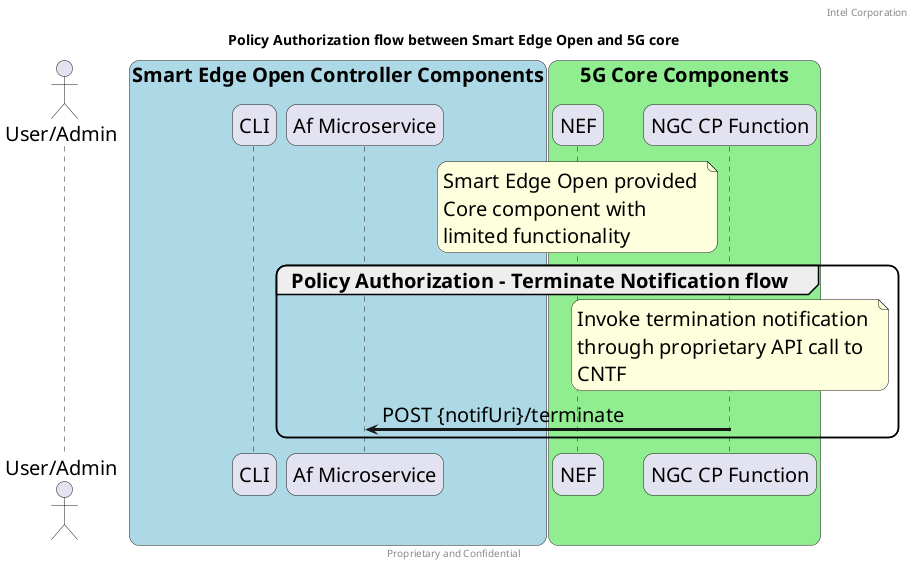 @startuml
/' SPDX-License-Identifier: Apache-2.0
   Copyright (c) 2020 Intel Corporation
'/
skinparam monochrome false
skinparam roundcorner 20
skinparam defaultFontName "Intel Clear"
skinparam defaultFontSize 20
skinparam maxmessagesize 300
skinparam sequenceArrowThickness 3

header Intel Corporation
footer Proprietary and Confidential

title Policy Authorization flow between Smart Edge Open and 5G core


actor "User/Admin" as user
participant "CLI" as CLI 
participant "Af Microservice" as AF 
participant "NEF" as NEF
participant "NGC CP Function" as 5GC

box "Smart Edge Open Controller Components" #LightBlue
	participant CLI
    participant AF
end box

box "5G Core Components" #LightGreen
	participant NEF
    participant 5GC
    note over NEF 
        Smart Edge Open provided 
        Core component with 
        limited functionality
    end note    
end box

group Policy Authorization - Terminate Notification flow
    
    note over 5GC 
        Invoke termination notification 
        through proprietary API call to 
        CNTF
    end note
    5GC -> AF : POST {notifUri}/terminate
end
@enduml
